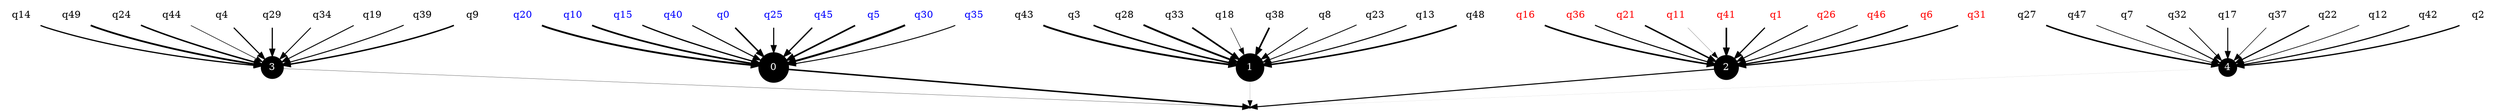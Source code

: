 strict digraph {
	node [shape=point];
	n0_27 -> n1_4 [penwidth=2.13];
	n1_3 -> n2_0 [penwidth=0.31];
	n0_47 -> n1_4 [penwidth=0.95];
	n0_20 -> n1_0 [penwidth=2.62];
	n0_14 -> n1_3 [penwidth=1.75];
	n0_7 -> n1_4 [penwidth=1.41];
	n0_49 -> n1_3 [penwidth=2.51];
	n0_43 -> n1_1 [penwidth=2.58];
	n0_16 -> n1_2 [penwidth=2.27];
	n0_10 -> n1_0 [penwidth=2.39];
	n0_36 -> n1_2 [penwidth=1.52];
	n0_3 -> n1_1 [penwidth=2.19];
	n0_28 -> n1_1 [penwidth=2.58];
	n1_2 -> n2_0 [penwidth=1.46];
	n0_32 -> n1_4 [penwidth=1.09];
	n0_21 -> n1_2 [penwidth=2.08];
	n0_15 -> n1_0 [penwidth=1.80];
	n0_24 -> n1_3 [penwidth=2.10];
	n0_44 -> n1_3 [penwidth=0.78];
	n0_17 -> n1_4 [penwidth=1.38];
	n0_11 -> n1_2 [penwidth=0.23];
	n0_37 -> n1_4 [penwidth=0.77];
	n0_4 -> n1_3 [penwidth=1.61];
	n0_40 -> n1_0 [penwidth=1.51];
	n0_29 -> n1_3 [penwidth=1.68];
	n1_1 -> n2_0 [penwidth=0.15];
	n0_33 -> n1_1 [penwidth=2.36];
	n0_22 -> n1_4 [penwidth=1.69];
	n0_0 -> n1_0 [penwidth=2.15];
	n0_25 -> n1_0 [penwidth=1.57];
	n0_45 -> n1_0 [penwidth=1.90];
	n0_18 -> n1_1 [penwidth=0.68];
	n1_4 -> n2_0 [penwidth=0.05];
	n0_12 -> n1_4 [penwidth=0.94];
	n0_38 -> n1_1 [penwidth=2.35];
	n0_5 -> n1_0 [penwidth=2.30];
	n0_41 -> n1_2 [penwidth=2.26];
	n0_30 -> n1_0 [penwidth=2.77];
	n1_0 -> n2_0 [penwidth=2.11];
	n0_8 -> n1_1 [penwidth=1.22];
	n0_34 -> n1_3 [penwidth=1.29];
	n0_23 -> n1_1 [penwidth=1.21];
	n0_1 -> n1_2 [penwidth=1.69];
	n0_26 -> n1_2 [penwidth=1.43];
	n0_46 -> n1_2 [penwidth=1.37];
	n0_19 -> n1_3 [penwidth=1.35];
	n0_13 -> n1_1 [penwidth=1.46];
	n0_39 -> n1_3 [penwidth=1.39];
	n0_6 -> n1_2 [penwidth=1.87];
	n0_48 -> n1_1 [penwidth=2.22];
	n0_42 -> n1_4 [penwidth=1.62];
	n0_31 -> n1_2 [penwidth=1.80];
	n0_9 -> n1_3 [penwidth=2.04];
	n0_35 -> n1_0 [penwidth=1.33];
	n0_2 -> n1_4 [penwidth=1.80];
	n0_27 [label="q27",shape=none,fontcolor="black"]
	n1_3 [shape=circle,margin="0,0",style=filled,fillcolor=black,fontcolor=white,height=0.45,label="3"]
	n0_47 [label="q47",shape=none,fontcolor="black"]
	n0_20 [label="q20",shape=none,fontcolor="blue"]
	n0_14 [label="q14",shape=none,fontcolor="black"]
	n0_7 [label="q7",shape=none,fontcolor="black"]
	n0_49 [label="q49",shape=none,fontcolor="black"]
	n0_43 [label="q43",shape=none,fontcolor="black"]
	n0_16 [label="q16",shape=none,fontcolor="red"]
	n0_10 [label="q10",shape=none,fontcolor="blue"]
	n0_36 [label="q36",shape=none,fontcolor="red"]
	n0_3 [label="q3",shape=none,fontcolor="black"]
	n0_28 [label="q28",shape=none,fontcolor="black"]
	n1_2 [shape=circle,margin="0,0",style=filled,fillcolor=black,fontcolor=white,height=0.49,label="2"]
	n0_32 [label="q32",shape=none,fontcolor="black"]
	n0_21 [label="q21",shape=none,fontcolor="red"]
	n0_15 [label="q15",shape=none,fontcolor="blue"]
	n0_6 [label="q6",shape=none,fontcolor="red"]
	n0_24 [label="q24",shape=none,fontcolor="black"]
	n0_44 [label="q44",shape=none,fontcolor="black"]
	n0_17 [label="q17",shape=none,fontcolor="black"]
	n0_11 [label="q11",shape=none,fontcolor="red"]
	n0_37 [label="q37",shape=none,fontcolor="black"]
	n0_4 [label="q4",shape=none,fontcolor="black"]
	n0_40 [label="q40",shape=none,fontcolor="blue"]
	n0_29 [label="q29",shape=none,fontcolor="black"]
	n1_1 [shape=circle,margin="0,0",style=filled,fillcolor=black,fontcolor=white,height=0.55,label="1"]
	n0_33 [label="q33",shape=none,fontcolor="black"]
	n0_22 [label="q22",shape=none,fontcolor="black"]
	n0_0 [label="q0",shape=none,fontcolor="blue"]
	n0_25 [label="q25",shape=none,fontcolor="blue"]
	n0_45 [label="q45",shape=none,fontcolor="blue"]
	n0_18 [label="q18",shape=none,fontcolor="black"]
	n1_4 [shape=circle,margin="0,0",style=filled,fillcolor=black,fontcolor=white,height=0.36,label="4"]
	n0_12 [label="q12",shape=none,fontcolor="black"]
	n0_38 [label="q38",shape=none,fontcolor="black"]
	n0_5 [label="q5",shape=none,fontcolor="blue"]
	n0_41 [label="q41",shape=none,fontcolor="red"]
	n0_30 [label="q30",shape=none,fontcolor="blue"]
	n1_0 [shape=circle,margin="0,0",style=filled,fillcolor=black,fontcolor=white,height=0.60,label="0"]
	n0_8 [label="q8",shape=none,fontcolor="black"]
	n0_34 [label="q34",shape=none,fontcolor="black"]
	n0_23 [label="q23",shape=none,fontcolor="black"]
	n0_1 [label="q1",shape=none,fontcolor="red"]
	n0_26 [label="q26",shape=none,fontcolor="red"]
	n0_46 [label="q46",shape=none,fontcolor="red"]
	n0_19 [label="q19",shape=none,fontcolor="black"]
	n0_13 [label="q13",shape=none,fontcolor="black"]
	n0_39 [label="q39",shape=none,fontcolor="black"]
	n2_0 [shape=point,height=0.02]
	n0_48 [label="q48",shape=none,fontcolor="black"]
	n0_42 [label="q42",shape=none,fontcolor="black"]
	n0_31 [label="q31",shape=none,fontcolor="red"]
	n0_9 [label="q9",shape=none,fontcolor="black"]
	n0_35 [label="q35",shape=none,fontcolor="blue"]
	n0_2 [label="q2",shape=none,fontcolor="black"]
}